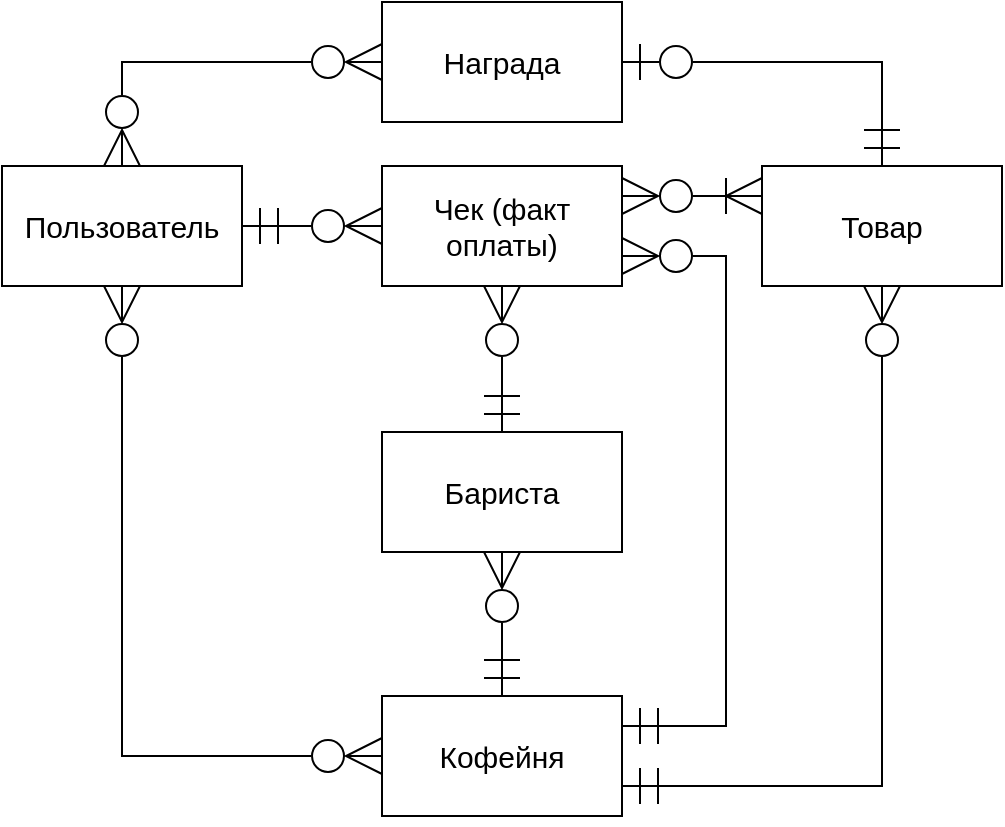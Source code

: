 <mxfile version="22.1.11" type="device">
  <diagram id="R2lEEEUBdFMjLlhIrx00" name="Page-1">
    <mxGraphModel dx="814" dy="433" grid="0" gridSize="10" guides="1" tooltips="1" connect="1" arrows="1" fold="1" page="0" pageScale="1" pageWidth="850" pageHeight="1100" background="none" math="0" shadow="0" extFonts="Permanent Marker^https://fonts.googleapis.com/css?family=Permanent+Marker">
      <root>
        <mxCell id="0" />
        <mxCell id="1" parent="0" />
        <mxCell id="u6c7SbDtrNOStJkiOF8Q-9" style="edgeStyle=orthogonalEdgeStyle;rounded=0;orthogonalLoop=1;jettySize=auto;html=1;entryX=0;entryY=0.5;entryDx=0;entryDy=0;endArrow=ERzeroToMany;endFill=0;startArrow=ERmandOne;startFill=0;fontSize=15;endSize=16;startSize=16;labelBackgroundColor=none;fontColor=default;" parent="1" source="u6c7SbDtrNOStJkiOF8Q-1" target="u6c7SbDtrNOStJkiOF8Q-3" edge="1">
          <mxGeometry relative="1" as="geometry" />
        </mxCell>
        <mxCell id="u6c7SbDtrNOStJkiOF8Q-1" value="Пользователь" style="rounded=0;whiteSpace=wrap;html=1;fontSize=15;labelBackgroundColor=none;" parent="1" vertex="1">
          <mxGeometry x="280" y="100" width="120" height="60" as="geometry" />
        </mxCell>
        <mxCell id="u6c7SbDtrNOStJkiOF8Q-17" style="edgeStyle=orthogonalEdgeStyle;rounded=0;orthogonalLoop=1;jettySize=auto;html=1;exitX=1;exitY=0.75;exitDx=0;exitDy=0;entryX=0.5;entryY=1;entryDx=0;entryDy=0;endArrow=ERzeroToMany;endFill=0;startArrow=ERmandOne;startFill=0;fontSize=15;endSize=16;startSize=16;labelBackgroundColor=none;fontColor=default;" parent="1" source="u6c7SbDtrNOStJkiOF8Q-2" target="u6c7SbDtrNOStJkiOF8Q-7" edge="1">
          <mxGeometry relative="1" as="geometry" />
        </mxCell>
        <mxCell id="SNqxivH7j_bDkj8Lk9zm-6" style="edgeStyle=orthogonalEdgeStyle;rounded=0;orthogonalLoop=1;jettySize=auto;html=1;exitX=0;exitY=0.5;exitDx=0;exitDy=0;entryX=0.5;entryY=1;entryDx=0;entryDy=0;startArrow=ERzeroToMany;startFill=0;endArrow=ERzeroToMany;endFill=0;endSize=16;startSize=16;labelBackgroundColor=none;fontColor=default;" edge="1" parent="1" source="u6c7SbDtrNOStJkiOF8Q-2" target="u6c7SbDtrNOStJkiOF8Q-1">
          <mxGeometry relative="1" as="geometry" />
        </mxCell>
        <mxCell id="SNqxivH7j_bDkj8Lk9zm-7" style="edgeStyle=orthogonalEdgeStyle;rounded=0;orthogonalLoop=1;jettySize=auto;html=1;exitX=1;exitY=0.25;exitDx=0;exitDy=0;entryX=1;entryY=0.75;entryDx=0;entryDy=0;startArrow=ERmandOne;startFill=0;endArrow=ERzeroToMany;endFill=0;endSize=16;startSize=16;labelBackgroundColor=none;fontColor=default;" edge="1" parent="1" source="u6c7SbDtrNOStJkiOF8Q-2" target="u6c7SbDtrNOStJkiOF8Q-3">
          <mxGeometry relative="1" as="geometry">
            <Array as="points">
              <mxPoint x="642" y="380" />
              <mxPoint x="642" y="145" />
            </Array>
          </mxGeometry>
        </mxCell>
        <mxCell id="u6c7SbDtrNOStJkiOF8Q-2" value="Кофейня" style="rounded=0;whiteSpace=wrap;html=1;fontSize=15;labelBackgroundColor=none;" parent="1" vertex="1">
          <mxGeometry x="470" y="365" width="120" height="60" as="geometry" />
        </mxCell>
        <mxCell id="u6c7SbDtrNOStJkiOF8Q-8" style="edgeStyle=orthogonalEdgeStyle;rounded=0;orthogonalLoop=1;jettySize=auto;html=1;entryX=0;entryY=0.25;entryDx=0;entryDy=0;endArrow=ERoneToMany;endFill=0;startArrow=ERzeroToMany;startFill=0;fontSize=15;endSize=16;startSize=16;exitX=1;exitY=0.25;exitDx=0;exitDy=0;labelBackgroundColor=none;fontColor=default;" parent="1" source="u6c7SbDtrNOStJkiOF8Q-3" target="u6c7SbDtrNOStJkiOF8Q-7" edge="1">
          <mxGeometry relative="1" as="geometry" />
        </mxCell>
        <mxCell id="u6c7SbDtrNOStJkiOF8Q-3" value="Чек (факт оплаты)" style="rounded=0;whiteSpace=wrap;html=1;fontSize=15;labelBackgroundColor=none;" parent="1" vertex="1">
          <mxGeometry x="470" y="100" width="120" height="60" as="geometry" />
        </mxCell>
        <mxCell id="SNqxivH7j_bDkj8Lk9zm-3" style="edgeStyle=orthogonalEdgeStyle;rounded=0;orthogonalLoop=1;jettySize=auto;html=1;exitX=0.5;exitY=0;exitDx=0;exitDy=0;entryX=0.5;entryY=1;entryDx=0;entryDy=0;startArrow=ERmandOne;startFill=0;endArrow=ERzeroToMany;endFill=0;endSize=16;startSize=16;labelBackgroundColor=none;fontColor=default;" edge="1" parent="1" source="u6c7SbDtrNOStJkiOF8Q-4" target="u6c7SbDtrNOStJkiOF8Q-3">
          <mxGeometry relative="1" as="geometry" />
        </mxCell>
        <mxCell id="SNqxivH7j_bDkj8Lk9zm-8" style="edgeStyle=orthogonalEdgeStyle;rounded=0;orthogonalLoop=1;jettySize=auto;html=1;exitX=0.5;exitY=1;exitDx=0;exitDy=0;entryX=0.5;entryY=0;entryDx=0;entryDy=0;endArrow=ERmandOne;endFill=0;startArrow=ERzeroToMany;startFill=0;endSize=16;startSize=16;labelBackgroundColor=none;fontColor=default;" edge="1" parent="1" source="u6c7SbDtrNOStJkiOF8Q-4" target="u6c7SbDtrNOStJkiOF8Q-2">
          <mxGeometry relative="1" as="geometry" />
        </mxCell>
        <mxCell id="u6c7SbDtrNOStJkiOF8Q-4" value="Бариста" style="rounded=0;whiteSpace=wrap;html=1;fontSize=15;labelBackgroundColor=none;" parent="1" vertex="1">
          <mxGeometry x="470" y="233" width="120" height="60" as="geometry" />
        </mxCell>
        <mxCell id="u6c7SbDtrNOStJkiOF8Q-13" style="edgeStyle=orthogonalEdgeStyle;rounded=0;orthogonalLoop=1;jettySize=auto;html=1;entryX=0.5;entryY=0;entryDx=0;entryDy=0;startArrow=ERzeroToMany;startFill=0;endArrow=ERzeroToMany;endFill=0;fontSize=15;endSize=16;startSize=16;labelBackgroundColor=none;fontColor=default;" parent="1" source="u6c7SbDtrNOStJkiOF8Q-6" target="u6c7SbDtrNOStJkiOF8Q-1" edge="1">
          <mxGeometry relative="1" as="geometry" />
        </mxCell>
        <mxCell id="u6c7SbDtrNOStJkiOF8Q-6" value="Награда" style="rounded=0;whiteSpace=wrap;html=1;fontSize=15;labelBackgroundColor=none;" parent="1" vertex="1">
          <mxGeometry x="470" y="18" width="120" height="60" as="geometry" />
        </mxCell>
        <mxCell id="SNqxivH7j_bDkj8Lk9zm-5" style="edgeStyle=orthogonalEdgeStyle;rounded=0;orthogonalLoop=1;jettySize=auto;html=1;exitX=0.5;exitY=0;exitDx=0;exitDy=0;entryX=1;entryY=0.5;entryDx=0;entryDy=0;endArrow=ERzeroToOne;endFill=0;startArrow=ERmandOne;startFill=0;endSize=16;startSize=16;labelBackgroundColor=none;fontColor=default;" edge="1" parent="1" source="u6c7SbDtrNOStJkiOF8Q-7" target="u6c7SbDtrNOStJkiOF8Q-6">
          <mxGeometry relative="1" as="geometry" />
        </mxCell>
        <mxCell id="u6c7SbDtrNOStJkiOF8Q-7" value="Товар" style="rounded=0;whiteSpace=wrap;html=1;fontSize=15;labelBackgroundColor=none;" parent="1" vertex="1">
          <mxGeometry x="660" y="100" width="120" height="60" as="geometry" />
        </mxCell>
      </root>
    </mxGraphModel>
  </diagram>
</mxfile>
